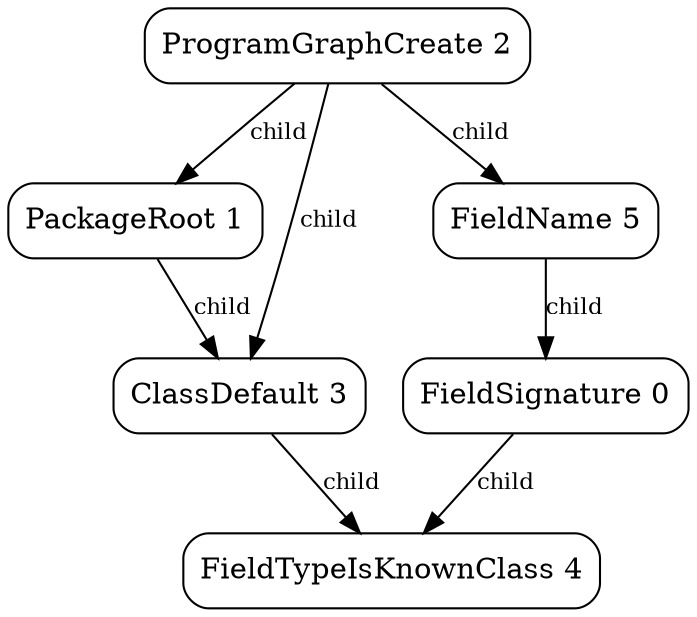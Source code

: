 digraph "precedence structure" {
	label="";
	     "PackageRoot 1" [shape=box, color=black, style=rounded, href="Patterns/Pattern_843420461.svg"];
	     "FieldSignature 0" [shape=box, color=black, style=rounded, href="Patterns/Pattern_1694382479.svg"];
	     "ClassDefault 3" [shape=box, color=black, style=rounded, href="Patterns/Pattern_648278187.svg"];
	     "FieldName 5" [shape=box, color=black, style=rounded, href="Patterns/Pattern_2120569684.svg"];
	     "ProgramGraphCreate 2" [shape=box, color=black, style=rounded, href="Patterns/Pattern_751605655.svg"];
	     "FieldTypeIsKnownClass 4" [shape=box, color=black, style=rounded, href="Patterns/Pattern_92938154.svg"];

	     "FieldName 5" -> "FieldSignature 0" [color=black, label="child", fontsize=11, constraint=true];
	     "ProgramGraphCreate 2" -> "FieldName 5" [color=black, label="child", fontsize=11, constraint=true];
	     "ProgramGraphCreate 2" -> "ClassDefault 3" [color=black, label="child", fontsize=11, constraint=true];
	     "ProgramGraphCreate 2" -> "PackageRoot 1" [color=black, label="child", fontsize=11, constraint=true];
	     "ClassDefault 3" -> "FieldTypeIsKnownClass 4" [color=black, label="child", fontsize=11, constraint=true];
	     "FieldSignature 0" -> "FieldTypeIsKnownClass 4" [color=black, label="child", fontsize=11, constraint=true];
	     "PackageRoot 1" -> "ClassDefault 3" [color=black, label="child", fontsize=11, constraint=true];
}
